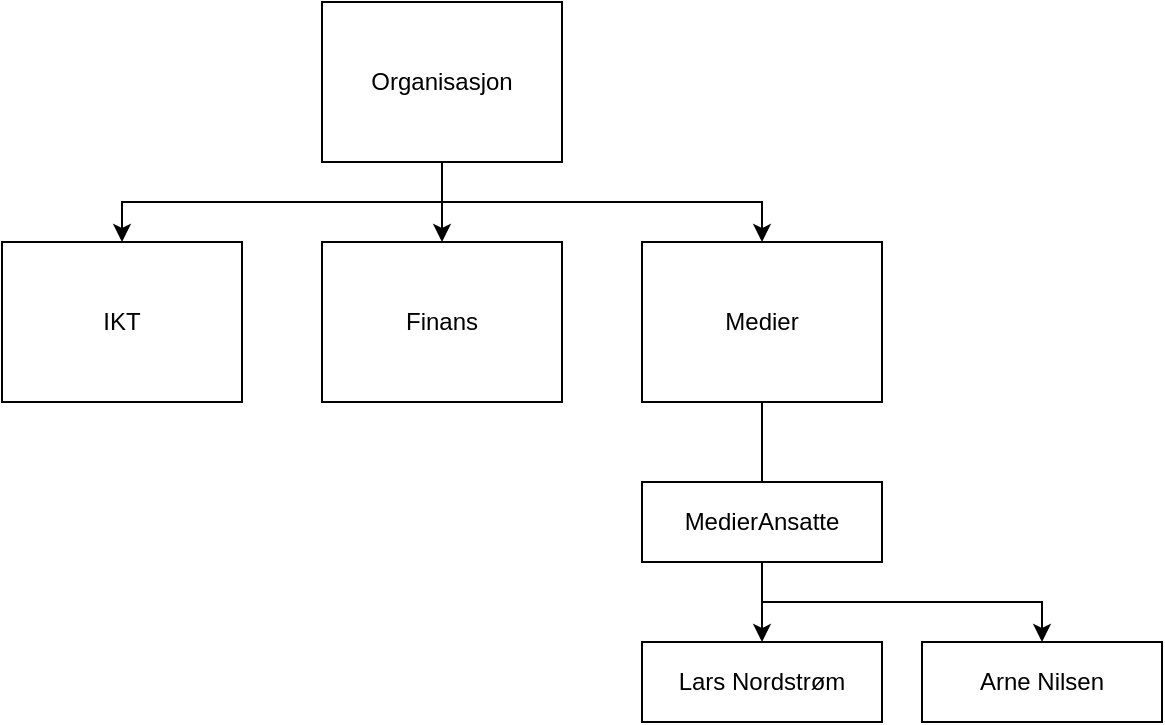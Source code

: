 <mxfile version="26.1.0">
  <diagram name="Page-1" id="y9Jkcy9bq79RvtkLTwA-">
    <mxGraphModel dx="867" dy="568" grid="1" gridSize="10" guides="1" tooltips="1" connect="1" arrows="1" fold="1" page="1" pageScale="1" pageWidth="850" pageHeight="1100" math="0" shadow="0">
      <root>
        <mxCell id="0" />
        <mxCell id="1" parent="0" />
        <mxCell id="p5QCuyIfyxo03t3OpOcN-5" value="&lt;div&gt;Finans&lt;/div&gt;" style="rounded=0;whiteSpace=wrap;html=1;" parent="1" vertex="1">
          <mxGeometry x="320" y="240" width="120" height="80" as="geometry" />
        </mxCell>
        <mxCell id="p5QCuyIfyxo03t3OpOcN-6" value="Text" style="text;strokeColor=none;align=center;fillColor=none;html=1;verticalAlign=middle;whiteSpace=wrap;rounded=0;" parent="1" vertex="1">
          <mxGeometry x="220" y="285" width="60" height="30" as="geometry" />
        </mxCell>
        <mxCell id="p5QCuyIfyxo03t3OpOcN-7" value="&lt;div&gt;IKT&lt;/div&gt;" style="rounded=0;whiteSpace=wrap;html=1;" parent="1" vertex="1">
          <mxGeometry x="160" y="240" width="120" height="80" as="geometry" />
        </mxCell>
        <mxCell id="p5QCuyIfyxo03t3OpOcN-8" value="Text" style="text;strokeColor=none;align=center;fillColor=none;html=1;verticalAlign=middle;whiteSpace=wrap;rounded=0;" parent="1" vertex="1">
          <mxGeometry x="550" y="285" width="60" height="30" as="geometry" />
        </mxCell>
        <mxCell id="z11QK2zEfJYrkIlNIDt0-3" style="edgeStyle=orthogonalEdgeStyle;rounded=0;orthogonalLoop=1;jettySize=auto;html=1;" edge="1" parent="1" source="p5QCuyIfyxo03t3OpOcN-9" target="p5QCuyIfyxo03t3OpOcN-10">
          <mxGeometry relative="1" as="geometry" />
        </mxCell>
        <mxCell id="p5QCuyIfyxo03t3OpOcN-9" value="Medier" style="rounded=0;whiteSpace=wrap;html=1;" parent="1" vertex="1">
          <mxGeometry x="480" y="240" width="120" height="80" as="geometry" />
        </mxCell>
        <mxCell id="p5QCuyIfyxo03t3OpOcN-10" value="Lars Nordstrøm" style="rounded=0;whiteSpace=wrap;html=1;" parent="1" vertex="1">
          <mxGeometry x="480" y="440" width="120" height="40" as="geometry" />
        </mxCell>
        <mxCell id="z11QK2zEfJYrkIlNIDt0-1" style="edgeStyle=orthogonalEdgeStyle;rounded=0;orthogonalLoop=1;jettySize=auto;html=1;" edge="1" parent="1" source="p5QCuyIfyxo03t3OpOcN-13" target="p5QCuyIfyxo03t3OpOcN-5">
          <mxGeometry relative="1" as="geometry" />
        </mxCell>
        <mxCell id="z11QK2zEfJYrkIlNIDt0-4" style="edgeStyle=orthogonalEdgeStyle;rounded=0;orthogonalLoop=1;jettySize=auto;html=1;exitX=0.5;exitY=1;exitDx=0;exitDy=0;" edge="1" parent="1" source="p5QCuyIfyxo03t3OpOcN-13" target="p5QCuyIfyxo03t3OpOcN-9">
          <mxGeometry relative="1" as="geometry" />
        </mxCell>
        <mxCell id="z11QK2zEfJYrkIlNIDt0-5" style="edgeStyle=orthogonalEdgeStyle;rounded=0;orthogonalLoop=1;jettySize=auto;html=1;exitX=0.5;exitY=1;exitDx=0;exitDy=0;" edge="1" parent="1" source="p5QCuyIfyxo03t3OpOcN-13" target="p5QCuyIfyxo03t3OpOcN-7">
          <mxGeometry relative="1" as="geometry" />
        </mxCell>
        <mxCell id="p5QCuyIfyxo03t3OpOcN-13" value="Organisasjon" style="rounded=0;whiteSpace=wrap;html=1;" parent="1" vertex="1">
          <mxGeometry x="320" y="120" width="120" height="80" as="geometry" />
        </mxCell>
        <mxCell id="z11QK2zEfJYrkIlNIDt0-8" style="edgeStyle=orthogonalEdgeStyle;rounded=0;orthogonalLoop=1;jettySize=auto;html=1;entryX=0.5;entryY=0;entryDx=0;entryDy=0;exitX=0.5;exitY=1;exitDx=0;exitDy=0;" edge="1" parent="1" source="z11QK2zEfJYrkIlNIDt0-6" target="z11QK2zEfJYrkIlNIDt0-7">
          <mxGeometry relative="1" as="geometry" />
        </mxCell>
        <mxCell id="z11QK2zEfJYrkIlNIDt0-6" value="MedierAnsatte" style="rounded=0;whiteSpace=wrap;html=1;" vertex="1" parent="1">
          <mxGeometry x="480" y="360" width="120" height="40" as="geometry" />
        </mxCell>
        <mxCell id="z11QK2zEfJYrkIlNIDt0-7" value="Arne Nilsen" style="rounded=0;whiteSpace=wrap;html=1;" vertex="1" parent="1">
          <mxGeometry x="620" y="440" width="120" height="40" as="geometry" />
        </mxCell>
      </root>
    </mxGraphModel>
  </diagram>
</mxfile>
